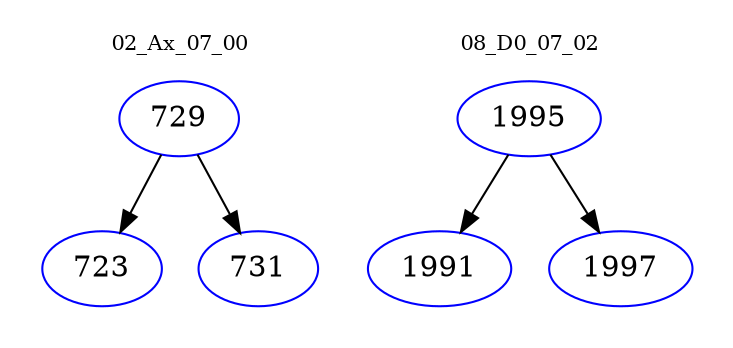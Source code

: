 digraph{
subgraph cluster_0 {
color = white
label = "02_Ax_07_00";
fontsize=10;
T0_729 [label="729", color="blue"]
T0_729 -> T0_723 [color="black"]
T0_723 [label="723", color="blue"]
T0_729 -> T0_731 [color="black"]
T0_731 [label="731", color="blue"]
}
subgraph cluster_1 {
color = white
label = "08_D0_07_02";
fontsize=10;
T1_1995 [label="1995", color="blue"]
T1_1995 -> T1_1991 [color="black"]
T1_1991 [label="1991", color="blue"]
T1_1995 -> T1_1997 [color="black"]
T1_1997 [label="1997", color="blue"]
}
}
